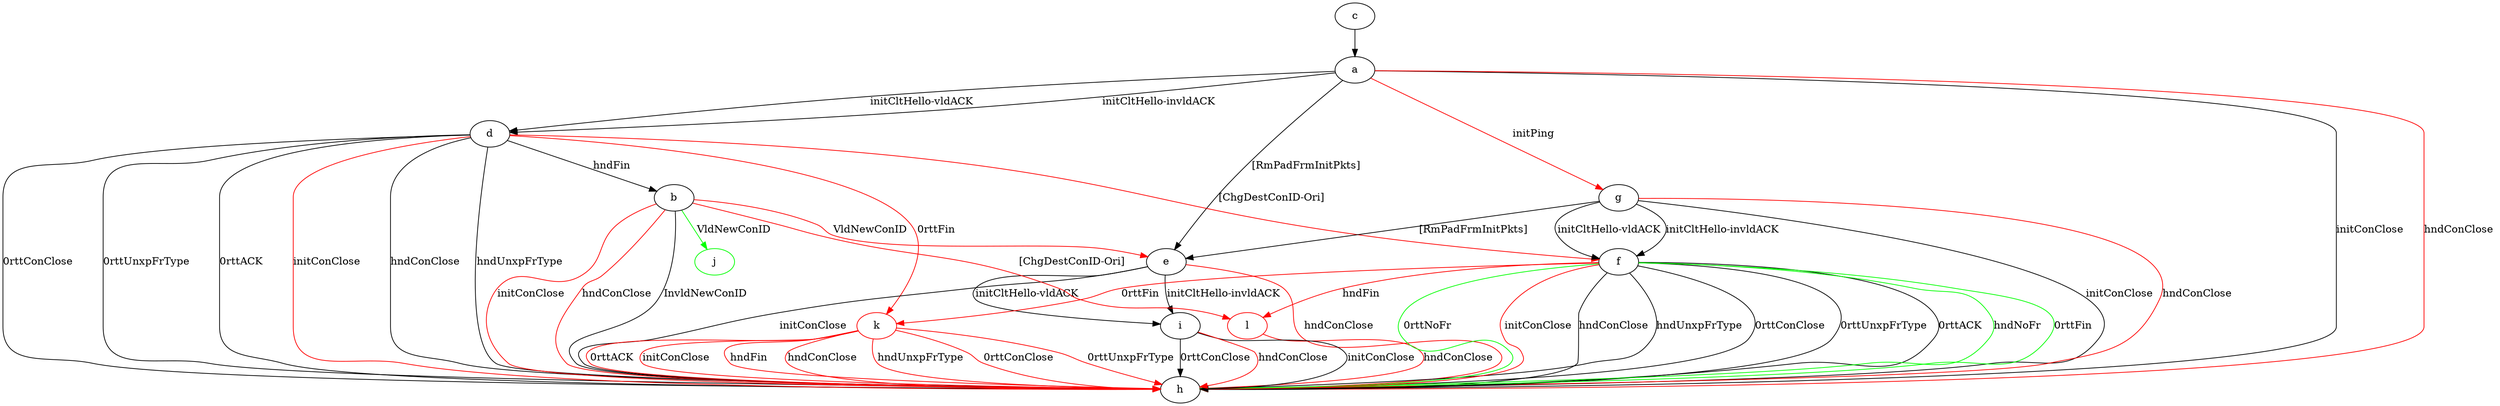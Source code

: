 digraph "" {
	a -> d	[key=0,
		label="initCltHello-vldACK "];
	a -> d	[key=1,
		label="initCltHello-invldACK "];
	a -> e	[key=0,
		label="[RmPadFrmInitPkts] "];
	a -> g	[key=0,
		color=red,
		label="initPing "];
	a -> h	[key=0,
		label="initConClose "];
	a -> h	[key=1,
		color=red,
		label="hndConClose "];
	b -> e	[key=0,
		color=red,
		label="VldNewConID "];
	b -> h	[key=0,
		label="InvldNewConID "];
	b -> h	[key=1,
		color=red,
		label="initConClose "];
	b -> h	[key=2,
		color=red,
		label="hndConClose "];
	j	[color=green];
	b -> j	[key=0,
		color=green,
		label="VldNewConID "];
	l	[color=red];
	b -> l	[key=0,
		color=red,
		label="[ChgDestConID-Ori] "];
	c -> a	[key=0];
	d -> b	[key=0,
		label="hndFin "];
	d -> f	[key=0,
		color=red,
		label="[ChgDestConID-Ori] "];
	d -> h	[key=0,
		label="hndConClose "];
	d -> h	[key=1,
		label="hndUnxpFrType "];
	d -> h	[key=2,
		label="0rttConClose "];
	d -> h	[key=3,
		label="0rttUnxpFrType "];
	d -> h	[key=4,
		label="0rttACK "];
	d -> h	[key=5,
		color=red,
		label="initConClose "];
	k	[color=red];
	d -> k	[key=0,
		color=red,
		label="0rttFin "];
	e -> h	[key=0,
		label="initConClose "];
	e -> h	[key=1,
		color=red,
		label="hndConClose "];
	e -> i	[key=0,
		label="initCltHello-vldACK "];
	e -> i	[key=1,
		label="initCltHello-invldACK "];
	f -> h	[key=0,
		label="hndConClose "];
	f -> h	[key=1,
		label="hndUnxpFrType "];
	f -> h	[key=2,
		label="0rttConClose "];
	f -> h	[key=3,
		label="0rttUnxpFrType "];
	f -> h	[key=4,
		label="0rttACK "];
	f -> h	[key=5,
		color=green,
		label="hndNoFr "];
	f -> h	[key=6,
		color=green,
		label="0rttFin "];
	f -> h	[key=7,
		color=green,
		label="0rttNoFr "];
	f -> h	[key=8,
		color=red,
		label="initConClose "];
	f -> k	[key=0,
		color=red,
		label="0rttFin "];
	f -> l	[key=0,
		color=red,
		label="hndFin "];
	g -> e	[key=0,
		label="[RmPadFrmInitPkts] "];
	g -> f	[key=0,
		label="initCltHello-vldACK "];
	g -> f	[key=1,
		label="initCltHello-invldACK "];
	g -> h	[key=0,
		label="initConClose "];
	g -> h	[key=1,
		color=red,
		label="hndConClose "];
	i -> h	[key=0,
		label="initConClose "];
	i -> h	[key=1,
		label="0rttConClose "];
	i -> h	[key=2,
		color=red,
		label="hndConClose "];
	k -> h	[key=0,
		color=red,
		label="initConClose "];
	k -> h	[key=1,
		color=red,
		label="hndFin "];
	k -> h	[key=2,
		color=red,
		label="hndConClose "];
	k -> h	[key=3,
		color=red,
		label="hndUnxpFrType "];
	k -> h	[key=4,
		color=red,
		label="0rttConClose "];
	k -> h	[key=5,
		color=red,
		label="0rttUnxpFrType "];
	k -> h	[key=6,
		color=red,
		label="0rttACK "];
	l -> h	[key=0,
		color=red,
		label="hndConClose "];
}
